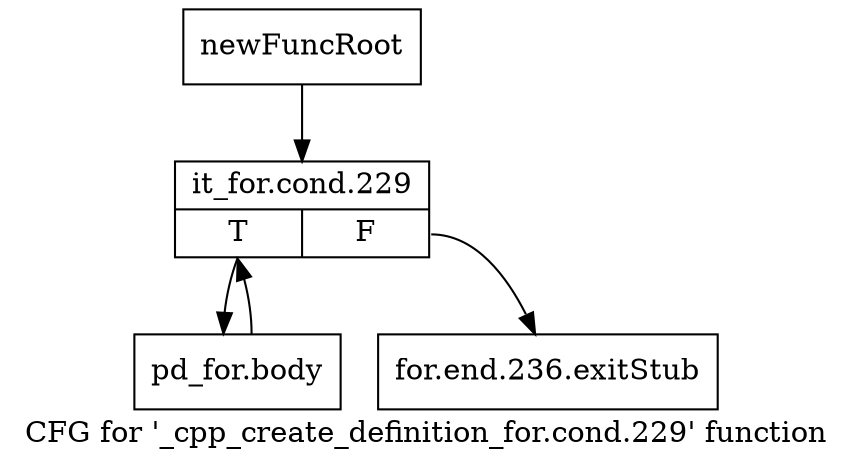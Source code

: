 digraph "CFG for '_cpp_create_definition_for.cond.229' function" {
	label="CFG for '_cpp_create_definition_for.cond.229' function";

	Node0xa21ca40 [shape=record,label="{newFuncRoot}"];
	Node0xa21ca40 -> Node0xa24db00;
	Node0xa24d5f0 [shape=record,label="{for.end.236.exitStub}"];
	Node0xa24db00 [shape=record,label="{it_for.cond.229|{<s0>T|<s1>F}}"];
	Node0xa24db00:s0 -> Node0xa24db50;
	Node0xa24db00:s1 -> Node0xa24d5f0;
	Node0xa24db50 [shape=record,label="{pd_for.body}"];
	Node0xa24db50 -> Node0xa24db00;
}

